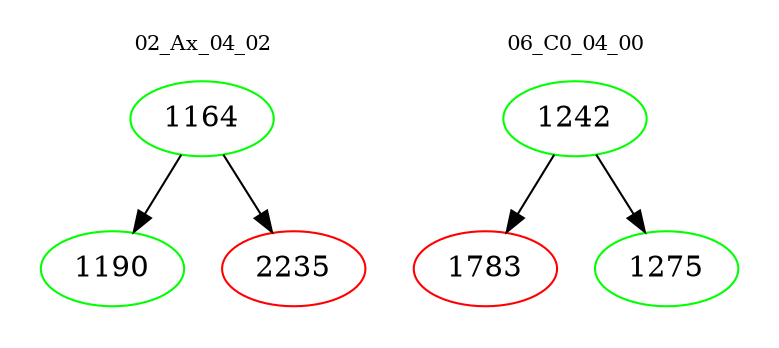 digraph{
subgraph cluster_0 {
color = white
label = "02_Ax_04_02";
fontsize=10;
T0_1164 [label="1164", color="green"]
T0_1164 -> T0_1190 [color="black"]
T0_1190 [label="1190", color="green"]
T0_1164 -> T0_2235 [color="black"]
T0_2235 [label="2235", color="red"]
}
subgraph cluster_1 {
color = white
label = "06_C0_04_00";
fontsize=10;
T1_1242 [label="1242", color="green"]
T1_1242 -> T1_1783 [color="black"]
T1_1783 [label="1783", color="red"]
T1_1242 -> T1_1275 [color="black"]
T1_1275 [label="1275", color="green"]
}
}
